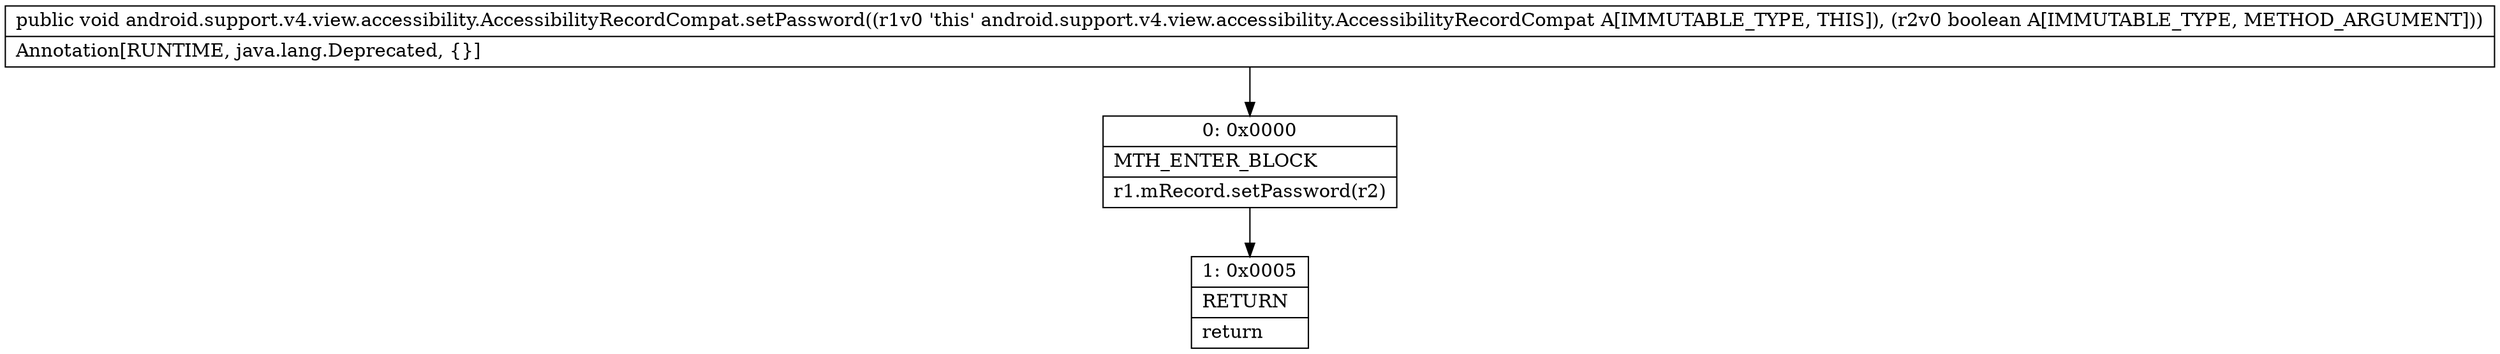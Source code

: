 digraph "CFG forandroid.support.v4.view.accessibility.AccessibilityRecordCompat.setPassword(Z)V" {
Node_0 [shape=record,label="{0\:\ 0x0000|MTH_ENTER_BLOCK\l|r1.mRecord.setPassword(r2)\l}"];
Node_1 [shape=record,label="{1\:\ 0x0005|RETURN\l|return\l}"];
MethodNode[shape=record,label="{public void android.support.v4.view.accessibility.AccessibilityRecordCompat.setPassword((r1v0 'this' android.support.v4.view.accessibility.AccessibilityRecordCompat A[IMMUTABLE_TYPE, THIS]), (r2v0 boolean A[IMMUTABLE_TYPE, METHOD_ARGUMENT]))  | Annotation[RUNTIME, java.lang.Deprecated, \{\}]\l}"];
MethodNode -> Node_0;
Node_0 -> Node_1;
}

